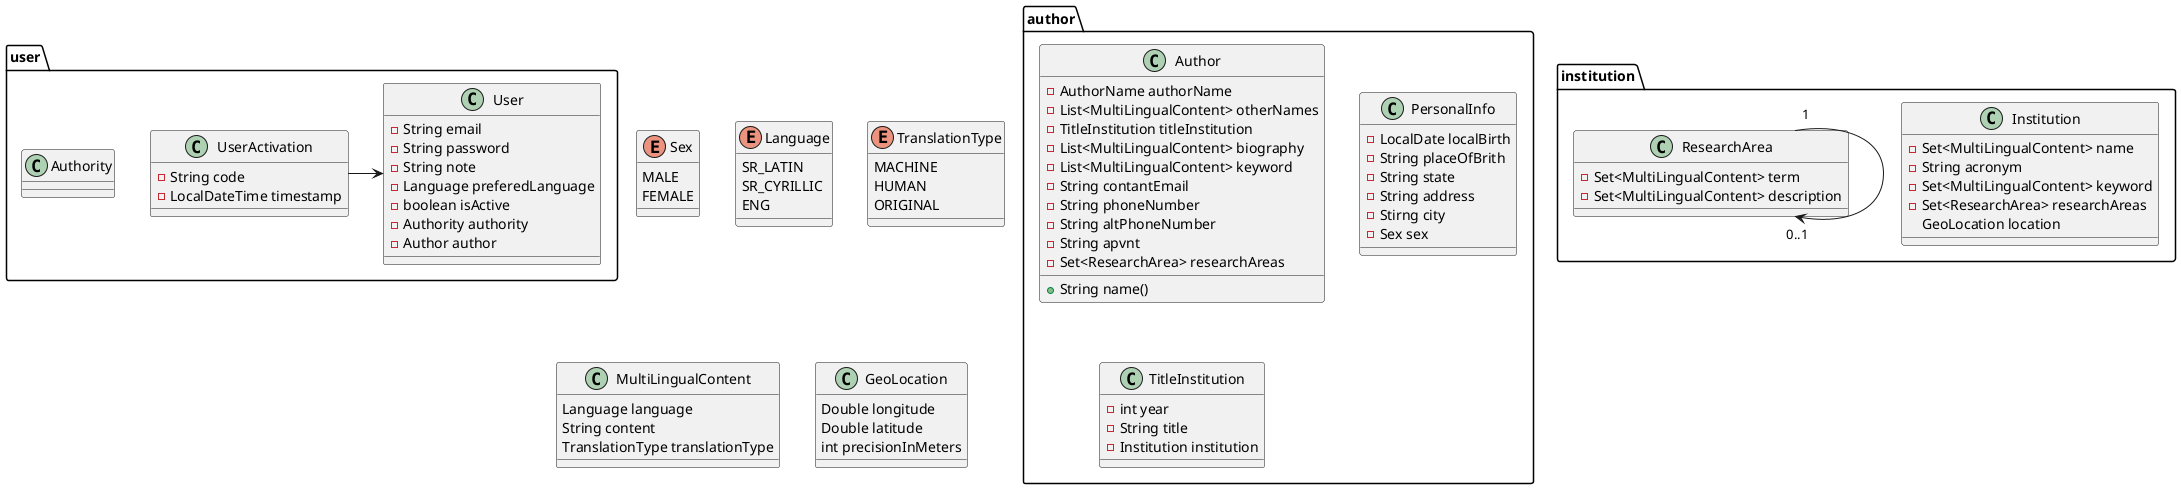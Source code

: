 @startuml

'TODO: Da li uri kod ovih objekata predstavlja ID?
'TODO: Za sta suzi locale
'TODO: Sta da radim sa reocrd DTO
'TODO: Author Position i Title razlike?
'TODO: Da li treba JMBG u autora
'TODO: Sta je PAVNT
'TODO: Da li treba za autora is active
'TODO: Fizicko ili logicko brisanje
'TODO: Da li da autora identifikujemo preko ID foregin key ili preko emaila ili kako vec
'TODO: Da li se Author ima id Usera ili User ima id Authora 

enum Sex {
  MALE
  FEMALE
}

enum Language {
  SR_LATIN
  SR_CYRILLIC
  ENG
}

enum TranslationType {
  MACHINE
  HUMAN
  ORIGINAL
}

class MultiLingualContent {
  Language language
  String content
  TranslationType translationType
}

class GeoLocation {
  Double longitude
  Double latitude
  int precisionInMeters
}

package user {
  class Authority {

  }


  class User {
    -String email
    -String password
    -String note
    -Language preferedLanguage
    -boolean isActive
    -Authority authority
    -Author author
  }

  class UserActivation {
    -String code
    -LocalDateTime timestamp
  }
  UserActivation -> User
}




package author {
  class Author {
    -AuthorName authorName
    -List<MultiLingualContent> otherNames
    +String name()
    -TitleInstitution titleInstitution
    -List<MultiLingualContent> biography
    -List<MultiLingualContent> keyword
    -String contantEmail
    -String phoneNumber
    -String altPhoneNumber
    -String apvnt
    -Set<ResearchArea> researchAreas 

  }
  ' TODO: What is other format names


  class PersonalInfo {
    -LocalDate localBirth
    -String placeOfBrith
    -String state
    -String address
    -Stirng city
    -Sex sex
  }

' TODO: Da li ce nekada biti potrebna instorija kada je dobio koje zvanje, da li je potrebna samo zadnja institucija ili?
  class TitleInstitution {
    -int year
    -String title
    -Institution institution
  }

}


' TODO: Sta je someName
package institution {
  class Institution {
    -Set<MultiLingualContent> name
    -String acronym
    -Set<MultiLingualContent> keyword
    -Set<ResearchArea> researchAreas
    GeoLocation location
  }

  class ResearchArea {
    -Set<MultiLingualContent> term
    -Set<MultiLingualContent> description
  }
  ResearchArea "1" --> "0..1" ResearchArea


}


@enduml